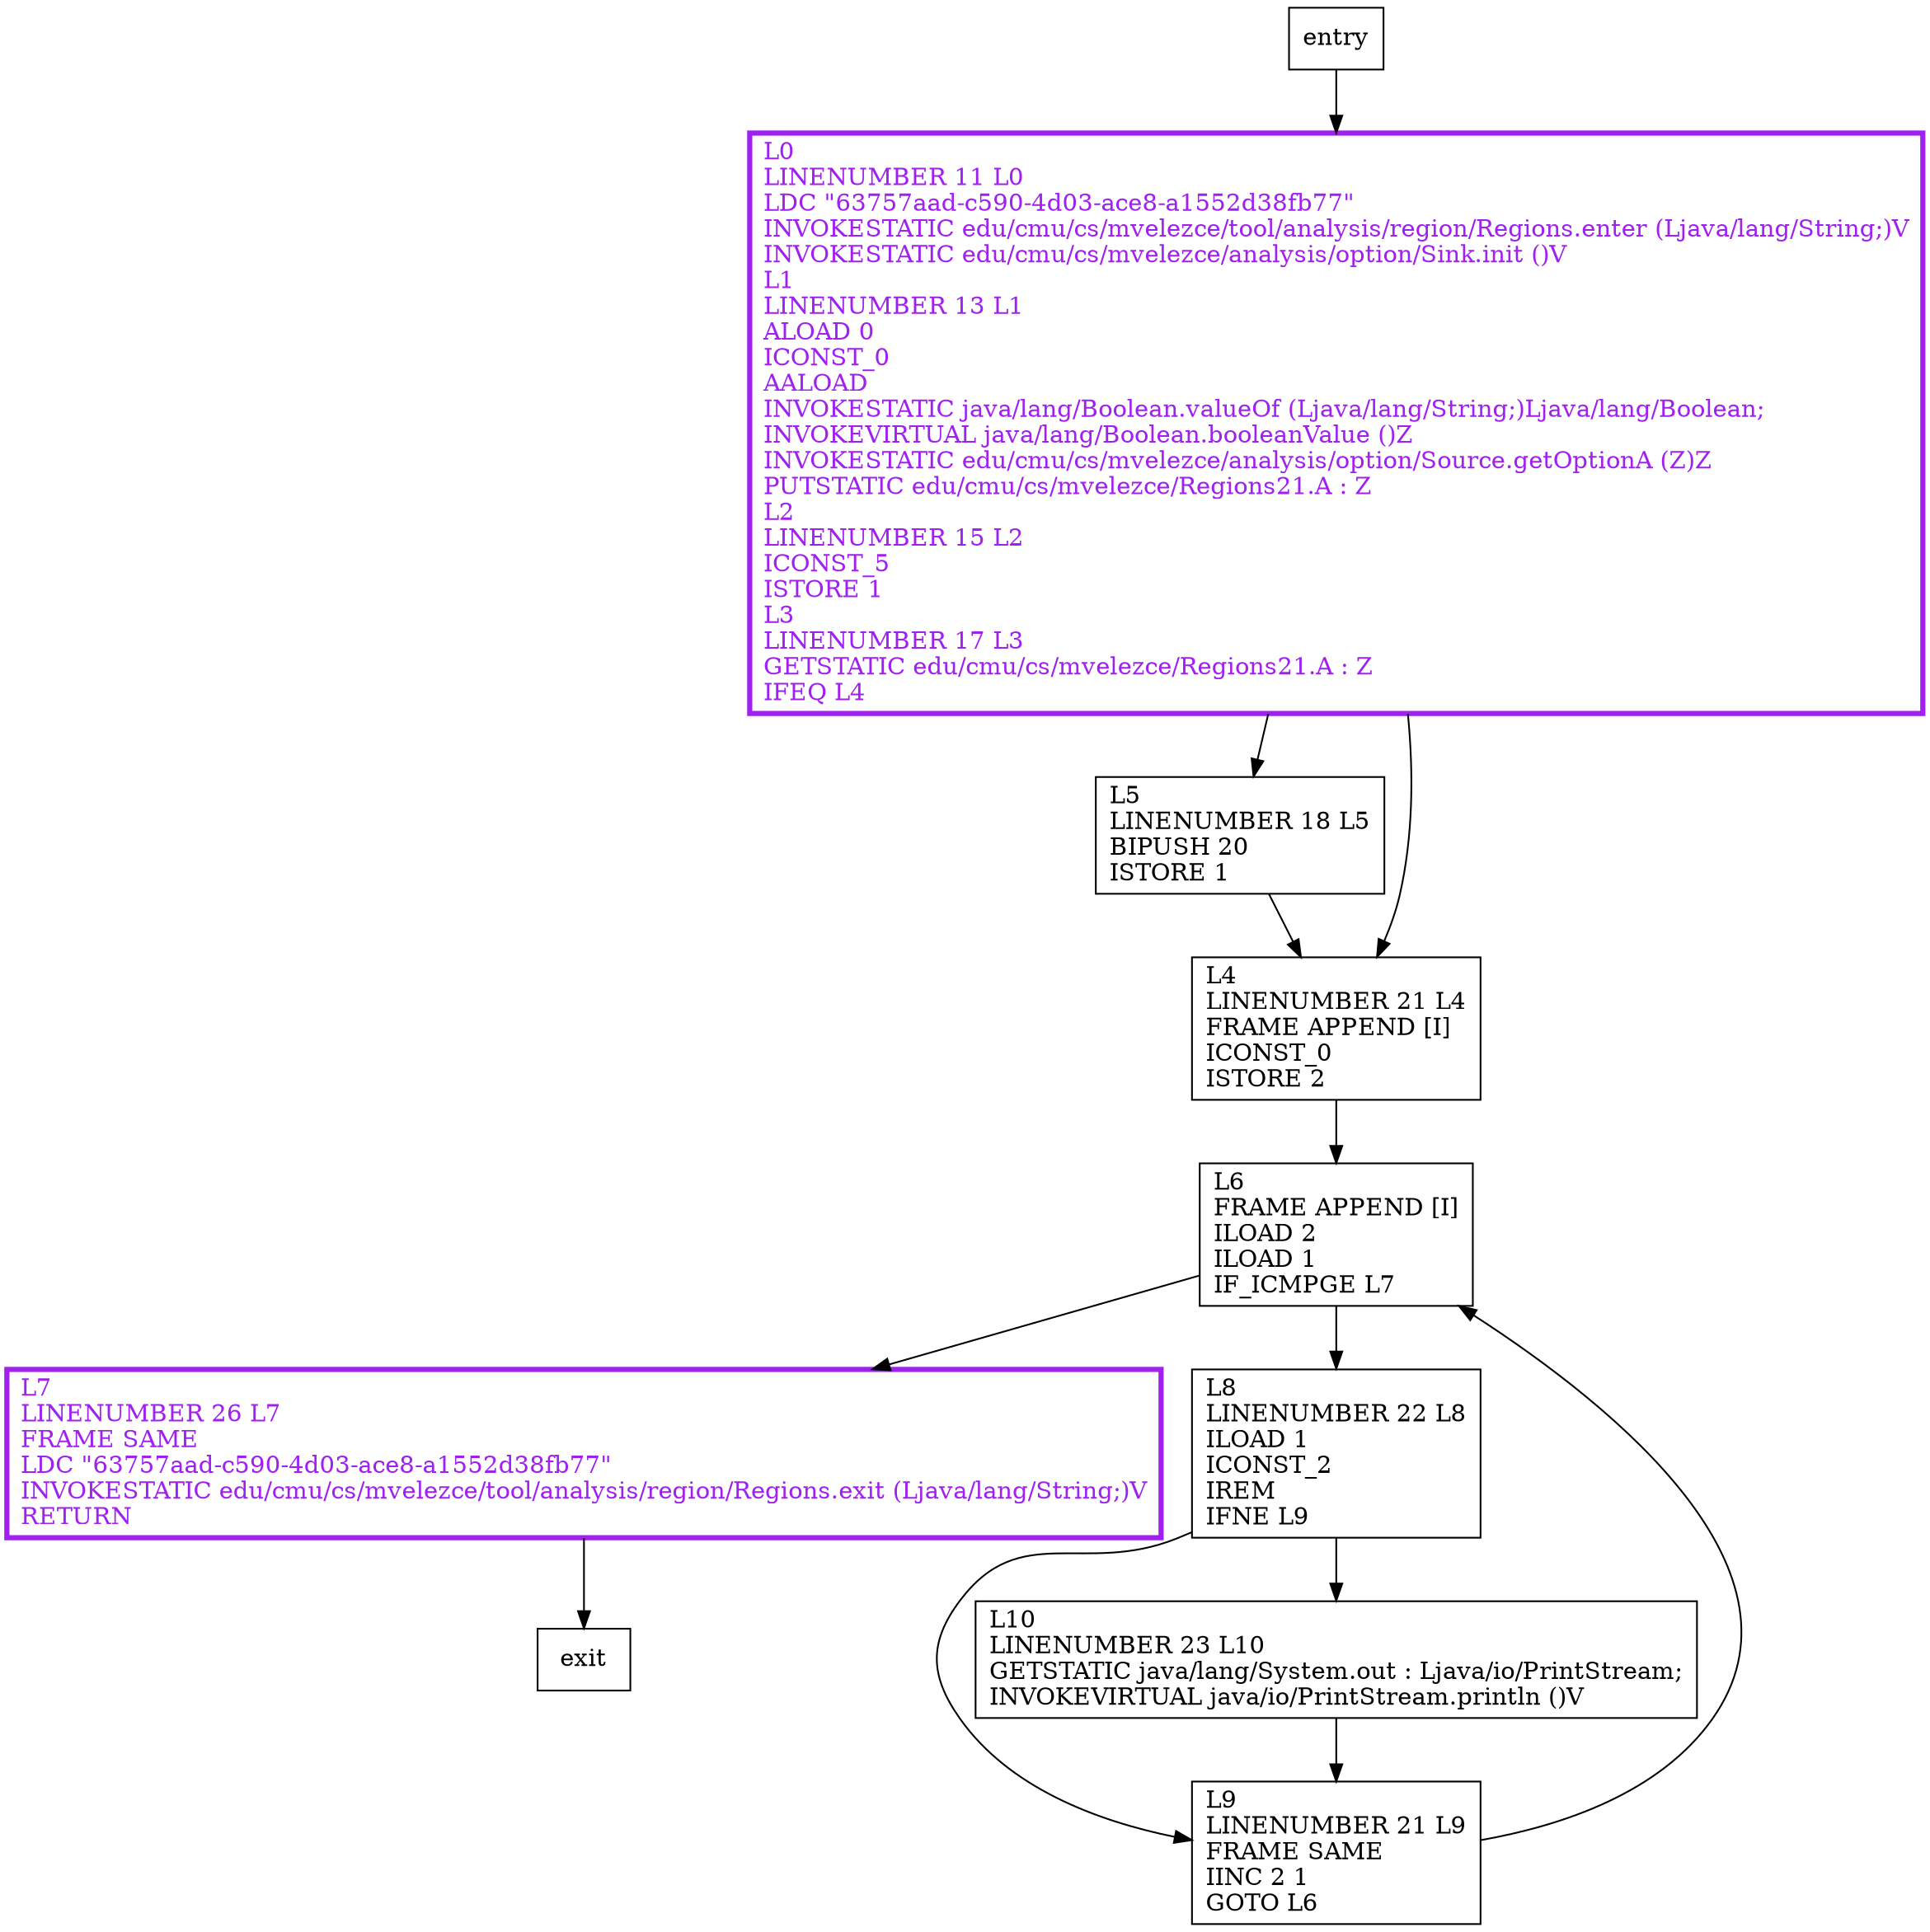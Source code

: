 digraph main {
node [shape=record];
661394047 [label="L6\lFRAME APPEND [I]\lILOAD 2\lILOAD 1\lIF_ICMPGE L7\l"];
38333782 [label="L5\lLINENUMBER 18 L5\lBIPUSH 20\lISTORE 1\l"];
24057879 [label="L7\lLINENUMBER 26 L7\lFRAME SAME\lLDC \"63757aad-c590-4d03-ace8-a1552d38fb77\"\lINVOKESTATIC edu/cmu/cs/mvelezce/tool/analysis/region/Regions.exit (Ljava/lang/String;)V\lRETURN\l"];
469492805 [label="L4\lLINENUMBER 21 L4\lFRAME APPEND [I]\lICONST_0\lISTORE 2\l"];
467495535 [label="L9\lLINENUMBER 21 L9\lFRAME SAME\lIINC 2 1\lGOTO L6\l"];
475546921 [label="L0\lLINENUMBER 11 L0\lLDC \"63757aad-c590-4d03-ace8-a1552d38fb77\"\lINVOKESTATIC edu/cmu/cs/mvelezce/tool/analysis/region/Regions.enter (Ljava/lang/String;)V\lINVOKESTATIC edu/cmu/cs/mvelezce/analysis/option/Sink.init ()V\lL1\lLINENUMBER 13 L1\lALOAD 0\lICONST_0\lAALOAD\lINVOKESTATIC java/lang/Boolean.valueOf (Ljava/lang/String;)Ljava/lang/Boolean;\lINVOKEVIRTUAL java/lang/Boolean.booleanValue ()Z\lINVOKESTATIC edu/cmu/cs/mvelezce/analysis/option/Source.getOptionA (Z)Z\lPUTSTATIC edu/cmu/cs/mvelezce/Regions21.A : Z\lL2\lLINENUMBER 15 L2\lICONST_5\lISTORE 1\lL3\lLINENUMBER 17 L3\lGETSTATIC edu/cmu/cs/mvelezce/Regions21.A : Z\lIFEQ L4\l"];
1606444062 [label="L8\lLINENUMBER 22 L8\lILOAD 1\lICONST_2\lIREM\lIFNE L9\l"];
1589253663 [label="L10\lLINENUMBER 23 L10\lGETSTATIC java/lang/System.out : Ljava/io/PrintStream;\lINVOKEVIRTUAL java/io/PrintStream.println ()V\l"];
entry;
exit;
entry -> 475546921;
661394047 -> 24057879;
661394047 -> 1606444062;
38333782 -> 469492805;
24057879 -> exit;
469492805 -> 661394047;
467495535 -> 661394047;
475546921 -> 38333782;
475546921 -> 469492805;
1606444062 -> 467495535;
1606444062 -> 1589253663;
1589253663 -> 467495535;
24057879[fontcolor="purple", penwidth=3, color="purple"];
475546921[fontcolor="purple", penwidth=3, color="purple"];
}
